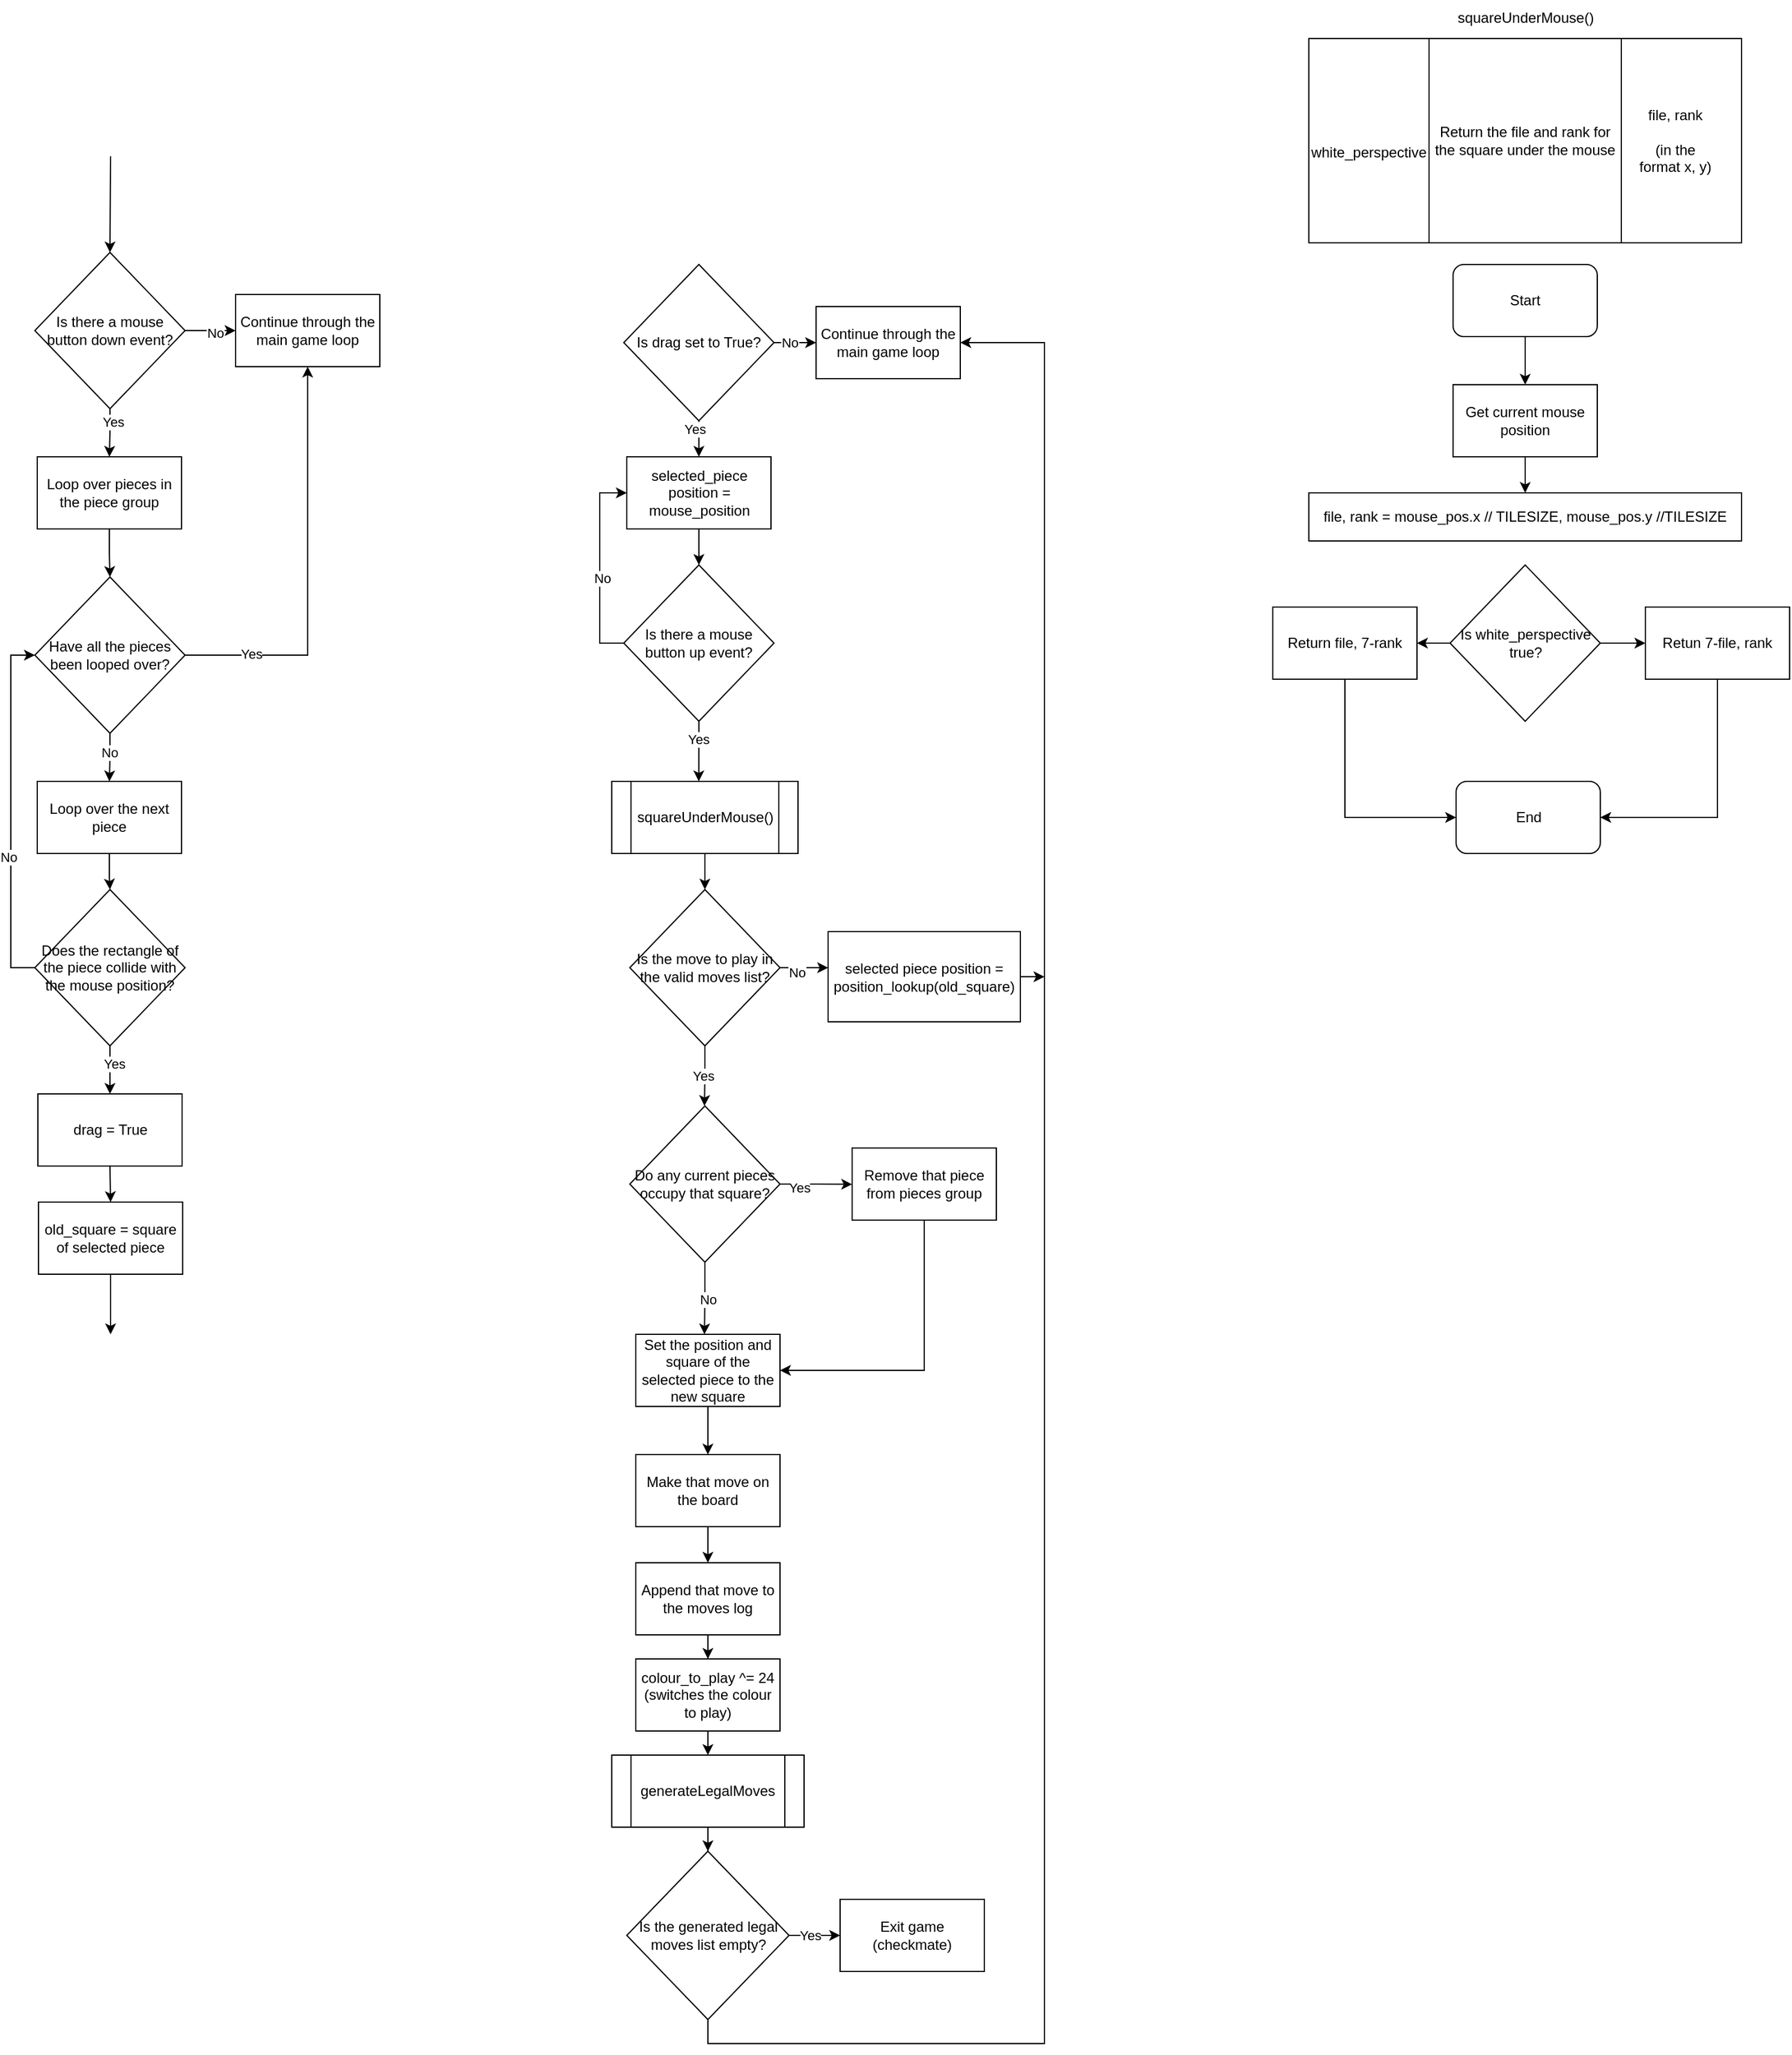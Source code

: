 <mxfile version="24.7.17" pages="2">
  <diagram name="Page-1" id="WWjf1nk2vu-T592nEqpy">
    <mxGraphModel dx="2087" dy="1313" grid="1" gridSize="10" guides="1" tooltips="1" connect="1" arrows="1" fold="1" page="0" pageScale="1" pageWidth="850" pageHeight="1100" math="0" shadow="0">
      <root>
        <mxCell id="0" />
        <mxCell id="1" parent="0" />
        <mxCell id="tSnbwrxk9L4w9iT0h2Ao-3" value="" style="group" parent="1" vertex="1" connectable="0">
          <mxGeometry x="-130" y="20" width="287" height="850" as="geometry" />
        </mxCell>
        <mxCell id="j4HEFnZdlxxGRdM0LMkN-6" style="edgeStyle=orthogonalEdgeStyle;rounded=0;orthogonalLoop=1;jettySize=auto;html=1;exitX=0.5;exitY=1;exitDx=0;exitDy=0;" parent="tSnbwrxk9L4w9iT0h2Ao-3" source="j4HEFnZdlxxGRdM0LMkN-3" target="j4HEFnZdlxxGRdM0LMkN-5" edge="1">
          <mxGeometry relative="1" as="geometry" />
        </mxCell>
        <mxCell id="j4HEFnZdlxxGRdM0LMkN-7" value="Yes" style="edgeLabel;html=1;align=center;verticalAlign=middle;resizable=0;points=[];" parent="j4HEFnZdlxxGRdM0LMkN-6" vertex="1" connectable="0">
          <mxGeometry x="-0.457" y="2" relative="1" as="geometry">
            <mxPoint as="offset" />
          </mxGeometry>
        </mxCell>
        <mxCell id="j4HEFnZdlxxGRdM0LMkN-8" style="edgeStyle=orthogonalEdgeStyle;rounded=0;orthogonalLoop=1;jettySize=auto;html=1;exitX=1;exitY=0.5;exitDx=0;exitDy=0;" parent="tSnbwrxk9L4w9iT0h2Ao-3" source="j4HEFnZdlxxGRdM0LMkN-3" target="j4HEFnZdlxxGRdM0LMkN-9" edge="1">
          <mxGeometry relative="1" as="geometry">
            <mxPoint x="177" y="65" as="targetPoint" />
          </mxGeometry>
        </mxCell>
        <mxCell id="j4HEFnZdlxxGRdM0LMkN-10" value="No" style="edgeLabel;html=1;align=center;verticalAlign=middle;resizable=0;points=[];" parent="j4HEFnZdlxxGRdM0LMkN-8" vertex="1" connectable="0">
          <mxGeometry x="0.167" y="-2" relative="1" as="geometry">
            <mxPoint as="offset" />
          </mxGeometry>
        </mxCell>
        <mxCell id="j4HEFnZdlxxGRdM0LMkN-3" value="Is there a mouse button down event?" style="rhombus;whiteSpace=wrap;html=1;" parent="tSnbwrxk9L4w9iT0h2Ao-3" vertex="1">
          <mxGeometry width="125" height="130" as="geometry" />
        </mxCell>
        <mxCell id="j4HEFnZdlxxGRdM0LMkN-16" style="edgeStyle=orthogonalEdgeStyle;rounded=0;orthogonalLoop=1;jettySize=auto;html=1;exitX=0.5;exitY=1;exitDx=0;exitDy=0;entryX=0.5;entryY=0;entryDx=0;entryDy=0;" parent="tSnbwrxk9L4w9iT0h2Ao-3" source="j4HEFnZdlxxGRdM0LMkN-5" target="LYYLvM-1oNf_IRfmcH3n-3" edge="1">
          <mxGeometry relative="1" as="geometry" />
        </mxCell>
        <mxCell id="j4HEFnZdlxxGRdM0LMkN-5" value="Loop over pieces in the piece group" style="rounded=0;whiteSpace=wrap;html=1;" parent="tSnbwrxk9L4w9iT0h2Ao-3" vertex="1">
          <mxGeometry x="2" y="170" width="120" height="60" as="geometry" />
        </mxCell>
        <mxCell id="j4HEFnZdlxxGRdM0LMkN-9" value="Continue through the main game loop" style="rounded=0;whiteSpace=wrap;html=1;" parent="tSnbwrxk9L4w9iT0h2Ao-3" vertex="1">
          <mxGeometry x="167" y="35" width="120" height="60" as="geometry" />
        </mxCell>
        <mxCell id="LYYLvM-1oNf_IRfmcH3n-2" style="edgeStyle=orthogonalEdgeStyle;rounded=0;orthogonalLoop=1;jettySize=auto;html=1;exitX=0.5;exitY=1;exitDx=0;exitDy=0;" parent="tSnbwrxk9L4w9iT0h2Ao-3" source="j4HEFnZdlxxGRdM0LMkN-12" target="LYYLvM-1oNf_IRfmcH3n-1" edge="1">
          <mxGeometry relative="1" as="geometry" />
        </mxCell>
        <mxCell id="LYYLvM-1oNf_IRfmcH3n-13" value="&lt;div&gt;Yes&lt;/div&gt;" style="edgeLabel;html=1;align=center;verticalAlign=middle;resizable=0;points=[];" parent="LYYLvM-1oNf_IRfmcH3n-2" vertex="1" connectable="0">
          <mxGeometry x="-0.249" y="3" relative="1" as="geometry">
            <mxPoint as="offset" />
          </mxGeometry>
        </mxCell>
        <mxCell id="LYYLvM-1oNf_IRfmcH3n-10" style="edgeStyle=orthogonalEdgeStyle;rounded=0;orthogonalLoop=1;jettySize=auto;html=1;exitX=0;exitY=0.5;exitDx=0;exitDy=0;entryX=0;entryY=0.5;entryDx=0;entryDy=0;" parent="tSnbwrxk9L4w9iT0h2Ao-3" source="j4HEFnZdlxxGRdM0LMkN-12" target="LYYLvM-1oNf_IRfmcH3n-3" edge="1">
          <mxGeometry relative="1" as="geometry" />
        </mxCell>
        <mxCell id="LYYLvM-1oNf_IRfmcH3n-12" value="No" style="edgeLabel;html=1;align=center;verticalAlign=middle;resizable=0;points=[];" parent="LYYLvM-1oNf_IRfmcH3n-10" vertex="1" connectable="0">
          <mxGeometry x="-0.253" y="2" relative="1" as="geometry">
            <mxPoint as="offset" />
          </mxGeometry>
        </mxCell>
        <mxCell id="j4HEFnZdlxxGRdM0LMkN-12" value="Does the rectangle of the piece collide with the mouse position?" style="rhombus;whiteSpace=wrap;html=1;" parent="tSnbwrxk9L4w9iT0h2Ao-3" vertex="1">
          <mxGeometry y="530" width="125" height="130" as="geometry" />
        </mxCell>
        <mxCell id="tSnbwrxk9L4w9iT0h2Ao-2" style="edgeStyle=orthogonalEdgeStyle;rounded=0;orthogonalLoop=1;jettySize=auto;html=1;exitX=0.5;exitY=1;exitDx=0;exitDy=0;entryX=0.5;entryY=0;entryDx=0;entryDy=0;" parent="tSnbwrxk9L4w9iT0h2Ao-3" source="LYYLvM-1oNf_IRfmcH3n-1" target="tSnbwrxk9L4w9iT0h2Ao-1" edge="1">
          <mxGeometry relative="1" as="geometry" />
        </mxCell>
        <mxCell id="LYYLvM-1oNf_IRfmcH3n-1" value="drag = True" style="rounded=0;whiteSpace=wrap;html=1;" parent="tSnbwrxk9L4w9iT0h2Ao-3" vertex="1">
          <mxGeometry x="2.5" y="700" width="120" height="60" as="geometry" />
        </mxCell>
        <mxCell id="LYYLvM-1oNf_IRfmcH3n-5" style="edgeStyle=orthogonalEdgeStyle;rounded=0;orthogonalLoop=1;jettySize=auto;html=1;exitX=1;exitY=0.5;exitDx=0;exitDy=0;entryX=0.5;entryY=1;entryDx=0;entryDy=0;" parent="tSnbwrxk9L4w9iT0h2Ao-3" source="LYYLvM-1oNf_IRfmcH3n-3" target="j4HEFnZdlxxGRdM0LMkN-9" edge="1">
          <mxGeometry relative="1" as="geometry" />
        </mxCell>
        <mxCell id="LYYLvM-1oNf_IRfmcH3n-6" value="Yes" style="edgeLabel;html=1;align=center;verticalAlign=middle;resizable=0;points=[];" parent="LYYLvM-1oNf_IRfmcH3n-5" vertex="1" connectable="0">
          <mxGeometry x="-0.678" y="1" relative="1" as="geometry">
            <mxPoint as="offset" />
          </mxGeometry>
        </mxCell>
        <mxCell id="LYYLvM-1oNf_IRfmcH3n-7" style="edgeStyle=orthogonalEdgeStyle;rounded=0;orthogonalLoop=1;jettySize=auto;html=1;exitX=0.5;exitY=1;exitDx=0;exitDy=0;" parent="tSnbwrxk9L4w9iT0h2Ao-3" source="LYYLvM-1oNf_IRfmcH3n-3" target="LYYLvM-1oNf_IRfmcH3n-8" edge="1">
          <mxGeometry relative="1" as="geometry">
            <mxPoint x="63" y="420" as="targetPoint" />
          </mxGeometry>
        </mxCell>
        <mxCell id="LYYLvM-1oNf_IRfmcH3n-11" value="No" style="edgeLabel;html=1;align=center;verticalAlign=middle;resizable=0;points=[];" parent="LYYLvM-1oNf_IRfmcH3n-7" vertex="1" connectable="0">
          <mxGeometry x="-0.21" y="-1" relative="1" as="geometry">
            <mxPoint as="offset" />
          </mxGeometry>
        </mxCell>
        <mxCell id="LYYLvM-1oNf_IRfmcH3n-3" value="Have all the pieces been looped over?" style="rhombus;whiteSpace=wrap;html=1;" parent="tSnbwrxk9L4w9iT0h2Ao-3" vertex="1">
          <mxGeometry y="270" width="125" height="130" as="geometry" />
        </mxCell>
        <mxCell id="LYYLvM-1oNf_IRfmcH3n-9" style="edgeStyle=orthogonalEdgeStyle;rounded=0;orthogonalLoop=1;jettySize=auto;html=1;exitX=0.5;exitY=1;exitDx=0;exitDy=0;" parent="tSnbwrxk9L4w9iT0h2Ao-3" source="LYYLvM-1oNf_IRfmcH3n-8" target="j4HEFnZdlxxGRdM0LMkN-12" edge="1">
          <mxGeometry relative="1" as="geometry" />
        </mxCell>
        <mxCell id="LYYLvM-1oNf_IRfmcH3n-8" value="Loop over the next piece" style="rounded=0;whiteSpace=wrap;html=1;" parent="tSnbwrxk9L4w9iT0h2Ao-3" vertex="1">
          <mxGeometry x="2" y="440" width="120" height="60" as="geometry" />
        </mxCell>
        <mxCell id="zBZ0H6l6l-4x_m-4qMEd-57" style="edgeStyle=orthogonalEdgeStyle;rounded=0;orthogonalLoop=1;jettySize=auto;html=1;exitX=0.5;exitY=1;exitDx=0;exitDy=0;" edge="1" parent="tSnbwrxk9L4w9iT0h2Ao-3" source="tSnbwrxk9L4w9iT0h2Ao-1">
          <mxGeometry relative="1" as="geometry">
            <mxPoint x="63" y="900" as="targetPoint" />
          </mxGeometry>
        </mxCell>
        <mxCell id="tSnbwrxk9L4w9iT0h2Ao-1" value="old_square = square of selected piece" style="rounded=0;whiteSpace=wrap;html=1;" parent="tSnbwrxk9L4w9iT0h2Ao-3" vertex="1">
          <mxGeometry x="3" y="790" width="120" height="60" as="geometry" />
        </mxCell>
        <mxCell id="tSnbwrxk9L4w9iT0h2Ao-8" style="edgeStyle=orthogonalEdgeStyle;rounded=0;orthogonalLoop=1;jettySize=auto;html=1;exitX=1;exitY=0.5;exitDx=0;exitDy=0;entryX=0;entryY=0.5;entryDx=0;entryDy=0;" parent="1" source="tSnbwrxk9L4w9iT0h2Ao-5" target="tSnbwrxk9L4w9iT0h2Ao-7" edge="1">
          <mxGeometry relative="1" as="geometry" />
        </mxCell>
        <mxCell id="tSnbwrxk9L4w9iT0h2Ao-9" value="No" style="edgeLabel;html=1;align=center;verticalAlign=middle;resizable=0;points=[];" parent="tSnbwrxk9L4w9iT0h2Ao-8" vertex="1" connectable="0">
          <mxGeometry x="-0.274" relative="1" as="geometry">
            <mxPoint as="offset" />
          </mxGeometry>
        </mxCell>
        <mxCell id="tSnbwrxk9L4w9iT0h2Ao-11" style="edgeStyle=orthogonalEdgeStyle;rounded=0;orthogonalLoop=1;jettySize=auto;html=1;exitX=0.5;exitY=1;exitDx=0;exitDy=0;" parent="1" source="tSnbwrxk9L4w9iT0h2Ao-5" target="tSnbwrxk9L4w9iT0h2Ao-10" edge="1">
          <mxGeometry relative="1" as="geometry" />
        </mxCell>
        <mxCell id="tSnbwrxk9L4w9iT0h2Ao-17" value="Yes" style="edgeLabel;html=1;align=center;verticalAlign=middle;resizable=0;points=[];" parent="tSnbwrxk9L4w9iT0h2Ao-11" vertex="1" connectable="0">
          <mxGeometry x="-0.72" y="-4" relative="1" as="geometry">
            <mxPoint as="offset" />
          </mxGeometry>
        </mxCell>
        <mxCell id="tSnbwrxk9L4w9iT0h2Ao-5" value="Is drag set to True?" style="rhombus;whiteSpace=wrap;html=1;" parent="1" vertex="1">
          <mxGeometry x="360" y="30" width="125" height="130" as="geometry" />
        </mxCell>
        <mxCell id="tSnbwrxk9L4w9iT0h2Ao-7" value="Continue through the main game loop" style="rounded=0;whiteSpace=wrap;html=1;" parent="1" vertex="1">
          <mxGeometry x="520" y="65" width="120" height="60" as="geometry" />
        </mxCell>
        <mxCell id="tSnbwrxk9L4w9iT0h2Ao-14" style="edgeStyle=orthogonalEdgeStyle;rounded=0;orthogonalLoop=1;jettySize=auto;html=1;exitX=0.5;exitY=1;exitDx=0;exitDy=0;entryX=0.5;entryY=0;entryDx=0;entryDy=0;" parent="1" source="tSnbwrxk9L4w9iT0h2Ao-10" target="tSnbwrxk9L4w9iT0h2Ao-13" edge="1">
          <mxGeometry relative="1" as="geometry" />
        </mxCell>
        <mxCell id="tSnbwrxk9L4w9iT0h2Ao-10" value="selected_piece position = mouse_position" style="rounded=0;whiteSpace=wrap;html=1;" parent="1" vertex="1">
          <mxGeometry x="362.5" y="190" width="120" height="60" as="geometry" />
        </mxCell>
        <mxCell id="tSnbwrxk9L4w9iT0h2Ao-15" style="edgeStyle=orthogonalEdgeStyle;rounded=0;orthogonalLoop=1;jettySize=auto;html=1;exitX=0;exitY=0.5;exitDx=0;exitDy=0;entryX=0;entryY=0.5;entryDx=0;entryDy=0;" parent="1" source="tSnbwrxk9L4w9iT0h2Ao-13" target="tSnbwrxk9L4w9iT0h2Ao-10" edge="1">
          <mxGeometry relative="1" as="geometry" />
        </mxCell>
        <mxCell id="tSnbwrxk9L4w9iT0h2Ao-16" value="No" style="edgeLabel;html=1;align=center;verticalAlign=middle;resizable=0;points=[];" parent="tSnbwrxk9L4w9iT0h2Ao-15" vertex="1" connectable="0">
          <mxGeometry x="-0.111" y="-2" relative="1" as="geometry">
            <mxPoint as="offset" />
          </mxGeometry>
        </mxCell>
        <mxCell id="tSnbwrxk9L4w9iT0h2Ao-18" style="edgeStyle=orthogonalEdgeStyle;rounded=0;orthogonalLoop=1;jettySize=auto;html=1;exitX=0.5;exitY=1;exitDx=0;exitDy=0;" parent="1" source="tSnbwrxk9L4w9iT0h2Ao-13" edge="1">
          <mxGeometry relative="1" as="geometry">
            <mxPoint x="422.412" y="460" as="targetPoint" />
            <Array as="points">
              <mxPoint x="422" y="420" />
              <mxPoint x="422" y="420" />
            </Array>
          </mxGeometry>
        </mxCell>
        <mxCell id="tSnbwrxk9L4w9iT0h2Ao-19" value="Yes" style="edgeLabel;html=1;align=center;verticalAlign=middle;resizable=0;points=[];" parent="tSnbwrxk9L4w9iT0h2Ao-18" vertex="1" connectable="0">
          <mxGeometry x="-0.461" y="-1" relative="1" as="geometry">
            <mxPoint y="1" as="offset" />
          </mxGeometry>
        </mxCell>
        <mxCell id="tSnbwrxk9L4w9iT0h2Ao-13" value="Is there a mouse button up event?" style="rhombus;whiteSpace=wrap;html=1;" parent="1" vertex="1">
          <mxGeometry x="360" y="280" width="125" height="130" as="geometry" />
        </mxCell>
        <mxCell id="tSnbwrxk9L4w9iT0h2Ao-22" style="edgeStyle=orthogonalEdgeStyle;rounded=0;orthogonalLoop=1;jettySize=auto;html=1;exitX=0.5;exitY=1;exitDx=0;exitDy=0;entryX=0.5;entryY=0;entryDx=0;entryDy=0;" parent="1" source="tSnbwrxk9L4w9iT0h2Ao-21" target="tSnbwrxk9L4w9iT0h2Ao-24" edge="1">
          <mxGeometry relative="1" as="geometry">
            <mxPoint x="422.498" y="580" as="targetPoint" />
          </mxGeometry>
        </mxCell>
        <mxCell id="tSnbwrxk9L4w9iT0h2Ao-21" value="squareUnderMouse()" style="shape=process;whiteSpace=wrap;html=1;backgroundOutline=1;" parent="1" vertex="1">
          <mxGeometry x="350" y="460" width="155" height="60" as="geometry" />
        </mxCell>
        <mxCell id="tSnbwrxk9L4w9iT0h2Ao-25" style="edgeStyle=orthogonalEdgeStyle;rounded=0;orthogonalLoop=1;jettySize=auto;html=1;exitX=0.5;exitY=1;exitDx=0;exitDy=0;" parent="1" source="tSnbwrxk9L4w9iT0h2Ao-24" edge="1">
          <mxGeometry relative="1" as="geometry">
            <mxPoint x="427.118" y="730" as="targetPoint" />
          </mxGeometry>
        </mxCell>
        <mxCell id="zBZ0H6l6l-4x_m-4qMEd-29" value="Yes" style="edgeLabel;html=1;align=center;verticalAlign=middle;resizable=0;points=[];" vertex="1" connectable="0" parent="tSnbwrxk9L4w9iT0h2Ao-25">
          <mxGeometry x="-0.016" y="-2" relative="1" as="geometry">
            <mxPoint as="offset" />
          </mxGeometry>
        </mxCell>
        <mxCell id="tSnbwrxk9L4w9iT0h2Ao-26" style="edgeStyle=orthogonalEdgeStyle;rounded=0;orthogonalLoop=1;jettySize=auto;html=1;exitX=1;exitY=0.5;exitDx=0;exitDy=0;" parent="1" source="tSnbwrxk9L4w9iT0h2Ao-24" edge="1">
          <mxGeometry relative="1" as="geometry">
            <mxPoint x="530" y="615" as="targetPoint" />
          </mxGeometry>
        </mxCell>
        <mxCell id="zBZ0H6l6l-4x_m-4qMEd-25" value="No" style="edgeLabel;html=1;align=center;verticalAlign=middle;resizable=0;points=[];" vertex="1" connectable="0" parent="tSnbwrxk9L4w9iT0h2Ao-26">
          <mxGeometry x="-0.329" y="-4" relative="1" as="geometry">
            <mxPoint as="offset" />
          </mxGeometry>
        </mxCell>
        <mxCell id="tSnbwrxk9L4w9iT0h2Ao-24" value="Is the move to play in the valid moves list?" style="rhombus;whiteSpace=wrap;html=1;" parent="1" vertex="1">
          <mxGeometry x="365" y="550" width="125" height="130" as="geometry" />
        </mxCell>
        <mxCell id="zBZ0H6l6l-4x_m-4qMEd-24" value="" style="group" vertex="1" connectable="0" parent="1">
          <mxGeometry x="900" y="-190" width="430" height="710" as="geometry" />
        </mxCell>
        <mxCell id="zBZ0H6l6l-4x_m-4qMEd-6" value="" style="group" vertex="1" connectable="0" parent="zBZ0H6l6l-4x_m-4qMEd-24">
          <mxGeometry x="30" width="360" height="202" as="geometry" />
        </mxCell>
        <mxCell id="zBZ0H6l6l-4x_m-4qMEd-4" value="" style="group" vertex="1" connectable="0" parent="zBZ0H6l6l-4x_m-4qMEd-6">
          <mxGeometry y="32" width="360" height="170" as="geometry" />
        </mxCell>
        <mxCell id="zBZ0H6l6l-4x_m-4qMEd-1" value="Return the file and rank for the square under the mouse" style="shape=process;whiteSpace=wrap;html=1;backgroundOutline=1;size=0.278;" vertex="1" parent="zBZ0H6l6l-4x_m-4qMEd-4">
          <mxGeometry width="360" height="170" as="geometry" />
        </mxCell>
        <mxCell id="zBZ0H6l6l-4x_m-4qMEd-2" value="white_perspective" style="text;html=1;align=center;verticalAlign=middle;whiteSpace=wrap;rounded=0;" vertex="1" parent="zBZ0H6l6l-4x_m-4qMEd-4">
          <mxGeometry x="20" y="80" width="60" height="30" as="geometry" />
        </mxCell>
        <mxCell id="zBZ0H6l6l-4x_m-4qMEd-3" value="file, rank&lt;div&gt;&lt;br&gt;&lt;/div&gt;&lt;div&gt;(in the format x, y)&lt;/div&gt;" style="text;html=1;align=center;verticalAlign=middle;whiteSpace=wrap;rounded=0;" vertex="1" parent="zBZ0H6l6l-4x_m-4qMEd-4">
          <mxGeometry x="270" y="70" width="70" height="30" as="geometry" />
        </mxCell>
        <mxCell id="zBZ0H6l6l-4x_m-4qMEd-5" value="squareUnderMouse()" style="text;html=1;align=center;verticalAlign=middle;resizable=0;points=[];autosize=1;strokeColor=none;fillColor=none;" vertex="1" parent="zBZ0H6l6l-4x_m-4qMEd-6">
          <mxGeometry x="110" width="140" height="30" as="geometry" />
        </mxCell>
        <mxCell id="zBZ0H6l6l-4x_m-4qMEd-23" value="" style="group" vertex="1" connectable="0" parent="zBZ0H6l6l-4x_m-4qMEd-24">
          <mxGeometry y="220" width="430" height="490" as="geometry" />
        </mxCell>
        <mxCell id="zBZ0H6l6l-4x_m-4qMEd-10" style="edgeStyle=orthogonalEdgeStyle;rounded=0;orthogonalLoop=1;jettySize=auto;html=1;exitX=0.5;exitY=1;exitDx=0;exitDy=0;entryX=0.5;entryY=0;entryDx=0;entryDy=0;" edge="1" parent="zBZ0H6l6l-4x_m-4qMEd-23" source="zBZ0H6l6l-4x_m-4qMEd-8" target="zBZ0H6l6l-4x_m-4qMEd-9">
          <mxGeometry relative="1" as="geometry" />
        </mxCell>
        <mxCell id="zBZ0H6l6l-4x_m-4qMEd-8" value="Start" style="rounded=1;whiteSpace=wrap;html=1;" vertex="1" parent="zBZ0H6l6l-4x_m-4qMEd-23">
          <mxGeometry x="150" width="120" height="60" as="geometry" />
        </mxCell>
        <mxCell id="zBZ0H6l6l-4x_m-4qMEd-13" style="edgeStyle=orthogonalEdgeStyle;rounded=0;orthogonalLoop=1;jettySize=auto;html=1;exitX=0.5;exitY=1;exitDx=0;exitDy=0;" edge="1" parent="zBZ0H6l6l-4x_m-4qMEd-23" source="zBZ0H6l6l-4x_m-4qMEd-9" target="zBZ0H6l6l-4x_m-4qMEd-12">
          <mxGeometry relative="1" as="geometry" />
        </mxCell>
        <mxCell id="zBZ0H6l6l-4x_m-4qMEd-9" value="Get current mouse position" style="rounded=0;whiteSpace=wrap;html=1;" vertex="1" parent="zBZ0H6l6l-4x_m-4qMEd-23">
          <mxGeometry x="150" y="100" width="120" height="60" as="geometry" />
        </mxCell>
        <mxCell id="zBZ0H6l6l-4x_m-4qMEd-12" value="file, rank = mouse_pos.x // TILESIZE, mouse_pos.y //TILESIZE" style="rounded=0;whiteSpace=wrap;html=1;" vertex="1" parent="zBZ0H6l6l-4x_m-4qMEd-23">
          <mxGeometry x="30" y="190" width="360" height="40" as="geometry" />
        </mxCell>
        <mxCell id="zBZ0H6l6l-4x_m-4qMEd-18" style="edgeStyle=orthogonalEdgeStyle;rounded=0;orthogonalLoop=1;jettySize=auto;html=1;exitX=0;exitY=0.5;exitDx=0;exitDy=0;entryX=1;entryY=0.5;entryDx=0;entryDy=0;" edge="1" parent="zBZ0H6l6l-4x_m-4qMEd-23" source="zBZ0H6l6l-4x_m-4qMEd-15" target="zBZ0H6l6l-4x_m-4qMEd-16">
          <mxGeometry relative="1" as="geometry" />
        </mxCell>
        <mxCell id="zBZ0H6l6l-4x_m-4qMEd-19" style="edgeStyle=orthogonalEdgeStyle;rounded=0;orthogonalLoop=1;jettySize=auto;html=1;exitX=1;exitY=0.5;exitDx=0;exitDy=0;entryX=0;entryY=0.5;entryDx=0;entryDy=0;" edge="1" parent="zBZ0H6l6l-4x_m-4qMEd-23" source="zBZ0H6l6l-4x_m-4qMEd-15" target="zBZ0H6l6l-4x_m-4qMEd-17">
          <mxGeometry relative="1" as="geometry" />
        </mxCell>
        <mxCell id="zBZ0H6l6l-4x_m-4qMEd-15" value="Is white_perspective true?" style="rhombus;whiteSpace=wrap;html=1;" vertex="1" parent="zBZ0H6l6l-4x_m-4qMEd-23">
          <mxGeometry x="147.5" y="250" width="125" height="130" as="geometry" />
        </mxCell>
        <mxCell id="zBZ0H6l6l-4x_m-4qMEd-22" style="edgeStyle=orthogonalEdgeStyle;rounded=0;orthogonalLoop=1;jettySize=auto;html=1;exitX=0.5;exitY=1;exitDx=0;exitDy=0;entryX=0;entryY=0.5;entryDx=0;entryDy=0;" edge="1" parent="zBZ0H6l6l-4x_m-4qMEd-23" source="zBZ0H6l6l-4x_m-4qMEd-16" target="zBZ0H6l6l-4x_m-4qMEd-20">
          <mxGeometry relative="1" as="geometry" />
        </mxCell>
        <mxCell id="zBZ0H6l6l-4x_m-4qMEd-16" value="Return file, 7-rank" style="rounded=0;whiteSpace=wrap;html=1;" vertex="1" parent="zBZ0H6l6l-4x_m-4qMEd-23">
          <mxGeometry y="285" width="120" height="60" as="geometry" />
        </mxCell>
        <mxCell id="zBZ0H6l6l-4x_m-4qMEd-21" style="edgeStyle=orthogonalEdgeStyle;rounded=0;orthogonalLoop=1;jettySize=auto;html=1;exitX=0.5;exitY=1;exitDx=0;exitDy=0;entryX=1;entryY=0.5;entryDx=0;entryDy=0;" edge="1" parent="zBZ0H6l6l-4x_m-4qMEd-23" source="zBZ0H6l6l-4x_m-4qMEd-17" target="zBZ0H6l6l-4x_m-4qMEd-20">
          <mxGeometry relative="1" as="geometry" />
        </mxCell>
        <mxCell id="zBZ0H6l6l-4x_m-4qMEd-17" value="Retun 7-file, rank" style="rounded=0;whiteSpace=wrap;html=1;" vertex="1" parent="zBZ0H6l6l-4x_m-4qMEd-23">
          <mxGeometry x="310" y="285" width="120" height="60" as="geometry" />
        </mxCell>
        <mxCell id="zBZ0H6l6l-4x_m-4qMEd-20" value="End" style="rounded=1;whiteSpace=wrap;html=1;" vertex="1" parent="zBZ0H6l6l-4x_m-4qMEd-23">
          <mxGeometry x="152.5" y="430" width="120" height="60" as="geometry" />
        </mxCell>
        <mxCell id="zBZ0H6l6l-4x_m-4qMEd-55" style="edgeStyle=orthogonalEdgeStyle;rounded=0;orthogonalLoop=1;jettySize=auto;html=1;exitX=1;exitY=0.5;exitDx=0;exitDy=0;" edge="1" parent="1" source="zBZ0H6l6l-4x_m-4qMEd-26">
          <mxGeometry relative="1" as="geometry">
            <mxPoint x="710" y="622.294" as="targetPoint" />
          </mxGeometry>
        </mxCell>
        <mxCell id="zBZ0H6l6l-4x_m-4qMEd-26" value="selected piece position = position_lookup(old_square)" style="rounded=0;whiteSpace=wrap;html=1;" vertex="1" parent="1">
          <mxGeometry x="530" y="585" width="160" height="75" as="geometry" />
        </mxCell>
        <mxCell id="zBZ0H6l6l-4x_m-4qMEd-30" style="edgeStyle=orthogonalEdgeStyle;rounded=0;orthogonalLoop=1;jettySize=auto;html=1;exitX=0.5;exitY=1;exitDx=0;exitDy=0;" edge="1" parent="1" source="zBZ0H6l6l-4x_m-4qMEd-28">
          <mxGeometry relative="1" as="geometry">
            <mxPoint x="427.118" y="920" as="targetPoint" />
          </mxGeometry>
        </mxCell>
        <mxCell id="zBZ0H6l6l-4x_m-4qMEd-34" value="No" style="edgeLabel;html=1;align=center;verticalAlign=middle;resizable=0;points=[];" vertex="1" connectable="0" parent="zBZ0H6l6l-4x_m-4qMEd-30">
          <mxGeometry x="0.021" y="2" relative="1" as="geometry">
            <mxPoint as="offset" />
          </mxGeometry>
        </mxCell>
        <mxCell id="zBZ0H6l6l-4x_m-4qMEd-31" style="edgeStyle=orthogonalEdgeStyle;rounded=0;orthogonalLoop=1;jettySize=auto;html=1;exitX=1;exitY=0.5;exitDx=0;exitDy=0;" edge="1" parent="1" source="zBZ0H6l6l-4x_m-4qMEd-28">
          <mxGeometry relative="1" as="geometry">
            <mxPoint x="550" y="795.235" as="targetPoint" />
          </mxGeometry>
        </mxCell>
        <mxCell id="zBZ0H6l6l-4x_m-4qMEd-32" value="Yes" style="edgeLabel;html=1;align=center;verticalAlign=middle;resizable=0;points=[];" vertex="1" connectable="0" parent="zBZ0H6l6l-4x_m-4qMEd-31">
          <mxGeometry x="-0.436" y="-3" relative="1" as="geometry">
            <mxPoint x="-1" as="offset" />
          </mxGeometry>
        </mxCell>
        <mxCell id="zBZ0H6l6l-4x_m-4qMEd-28" value="Do any current pieces occupy that square?" style="rhombus;whiteSpace=wrap;html=1;" vertex="1" parent="1">
          <mxGeometry x="365" y="730" width="125" height="130" as="geometry" />
        </mxCell>
        <mxCell id="zBZ0H6l6l-4x_m-4qMEd-36" style="edgeStyle=orthogonalEdgeStyle;rounded=0;orthogonalLoop=1;jettySize=auto;html=1;exitX=0.5;exitY=1;exitDx=0;exitDy=0;entryX=1;entryY=0.5;entryDx=0;entryDy=0;" edge="1" parent="1" source="zBZ0H6l6l-4x_m-4qMEd-33" target="zBZ0H6l6l-4x_m-4qMEd-35">
          <mxGeometry relative="1" as="geometry" />
        </mxCell>
        <mxCell id="zBZ0H6l6l-4x_m-4qMEd-33" value="Remove that piece from pieces group" style="rounded=0;whiteSpace=wrap;html=1;" vertex="1" parent="1">
          <mxGeometry x="550" y="765" width="120" height="60" as="geometry" />
        </mxCell>
        <mxCell id="zBZ0H6l6l-4x_m-4qMEd-38" style="edgeStyle=orthogonalEdgeStyle;rounded=0;orthogonalLoop=1;jettySize=auto;html=1;exitX=0.5;exitY=1;exitDx=0;exitDy=0;" edge="1" parent="1" source="zBZ0H6l6l-4x_m-4qMEd-35" target="zBZ0H6l6l-4x_m-4qMEd-37">
          <mxGeometry relative="1" as="geometry" />
        </mxCell>
        <mxCell id="zBZ0H6l6l-4x_m-4qMEd-35" value="Set the position and square of the selected piece to the new square" style="rounded=0;whiteSpace=wrap;html=1;" vertex="1" parent="1">
          <mxGeometry x="370" y="920" width="120" height="60" as="geometry" />
        </mxCell>
        <mxCell id="zBZ0H6l6l-4x_m-4qMEd-40" style="edgeStyle=orthogonalEdgeStyle;rounded=0;orthogonalLoop=1;jettySize=auto;html=1;exitX=0.5;exitY=1;exitDx=0;exitDy=0;entryX=0.5;entryY=0;entryDx=0;entryDy=0;" edge="1" parent="1" source="zBZ0H6l6l-4x_m-4qMEd-37" target="zBZ0H6l6l-4x_m-4qMEd-39">
          <mxGeometry relative="1" as="geometry" />
        </mxCell>
        <mxCell id="zBZ0H6l6l-4x_m-4qMEd-37" value="Make that move on the board" style="rounded=0;whiteSpace=wrap;html=1;" vertex="1" parent="1">
          <mxGeometry x="370" y="1020" width="120" height="60" as="geometry" />
        </mxCell>
        <mxCell id="zBZ0H6l6l-4x_m-4qMEd-42" style="edgeStyle=orthogonalEdgeStyle;rounded=0;orthogonalLoop=1;jettySize=auto;html=1;exitX=0.5;exitY=1;exitDx=0;exitDy=0;" edge="1" parent="1" source="zBZ0H6l6l-4x_m-4qMEd-39" target="zBZ0H6l6l-4x_m-4qMEd-41">
          <mxGeometry relative="1" as="geometry" />
        </mxCell>
        <mxCell id="zBZ0H6l6l-4x_m-4qMEd-39" value="Append that move to the moves log" style="rounded=0;whiteSpace=wrap;html=1;" vertex="1" parent="1">
          <mxGeometry x="370" y="1110" width="120" height="60" as="geometry" />
        </mxCell>
        <mxCell id="zBZ0H6l6l-4x_m-4qMEd-45" style="edgeStyle=orthogonalEdgeStyle;rounded=0;orthogonalLoop=1;jettySize=auto;html=1;exitX=0.5;exitY=1;exitDx=0;exitDy=0;entryX=0.5;entryY=0;entryDx=0;entryDy=0;" edge="1" parent="1" source="zBZ0H6l6l-4x_m-4qMEd-41" target="zBZ0H6l6l-4x_m-4qMEd-44">
          <mxGeometry relative="1" as="geometry" />
        </mxCell>
        <mxCell id="zBZ0H6l6l-4x_m-4qMEd-41" value="colour_to_play ^= 24&lt;div&gt;(switches the colour to play)&lt;/div&gt;" style="rounded=0;whiteSpace=wrap;html=1;" vertex="1" parent="1">
          <mxGeometry x="370" y="1190" width="120" height="60" as="geometry" />
        </mxCell>
        <mxCell id="zBZ0H6l6l-4x_m-4qMEd-52" style="edgeStyle=orthogonalEdgeStyle;rounded=0;orthogonalLoop=1;jettySize=auto;html=1;exitX=0.5;exitY=1;exitDx=0;exitDy=0;" edge="1" parent="1" source="zBZ0H6l6l-4x_m-4qMEd-44" target="zBZ0H6l6l-4x_m-4qMEd-47">
          <mxGeometry relative="1" as="geometry" />
        </mxCell>
        <mxCell id="zBZ0H6l6l-4x_m-4qMEd-44" value="generateLegalMoves" style="shape=process;whiteSpace=wrap;html=1;backgroundOutline=1;" vertex="1" parent="1">
          <mxGeometry x="350" y="1270" width="160" height="60" as="geometry" />
        </mxCell>
        <mxCell id="zBZ0H6l6l-4x_m-4qMEd-49" style="edgeStyle=orthogonalEdgeStyle;rounded=0;orthogonalLoop=1;jettySize=auto;html=1;exitX=1;exitY=0.5;exitDx=0;exitDy=0;" edge="1" parent="1" source="zBZ0H6l6l-4x_m-4qMEd-47" target="zBZ0H6l6l-4x_m-4qMEd-48">
          <mxGeometry relative="1" as="geometry" />
        </mxCell>
        <mxCell id="zBZ0H6l6l-4x_m-4qMEd-50" value="Yes" style="edgeLabel;html=1;align=center;verticalAlign=middle;resizable=0;points=[];" vertex="1" connectable="0" parent="zBZ0H6l6l-4x_m-4qMEd-49">
          <mxGeometry x="-0.173" relative="1" as="geometry">
            <mxPoint as="offset" />
          </mxGeometry>
        </mxCell>
        <mxCell id="zBZ0H6l6l-4x_m-4qMEd-53" style="edgeStyle=orthogonalEdgeStyle;rounded=0;orthogonalLoop=1;jettySize=auto;html=1;exitX=0.5;exitY=1;exitDx=0;exitDy=0;entryX=1;entryY=0.5;entryDx=0;entryDy=0;" edge="1" parent="1" source="zBZ0H6l6l-4x_m-4qMEd-47" target="tSnbwrxk9L4w9iT0h2Ao-7">
          <mxGeometry relative="1" as="geometry">
            <mxPoint x="780" y="900" as="targetPoint" />
            <Array as="points">
              <mxPoint x="430" y="1510" />
              <mxPoint x="710" y="1510" />
              <mxPoint x="710" y="95" />
            </Array>
          </mxGeometry>
        </mxCell>
        <mxCell id="zBZ0H6l6l-4x_m-4qMEd-47" value="Is the generated legal moves list empty?" style="rhombus;whiteSpace=wrap;html=1;" vertex="1" parent="1">
          <mxGeometry x="362.5" y="1350" width="135" height="140" as="geometry" />
        </mxCell>
        <mxCell id="zBZ0H6l6l-4x_m-4qMEd-48" value="Exit game&lt;div&gt;(checkmate)&lt;/div&gt;" style="rounded=0;whiteSpace=wrap;html=1;" vertex="1" parent="1">
          <mxGeometry x="540" y="1390" width="120" height="60" as="geometry" />
        </mxCell>
        <mxCell id="zBZ0H6l6l-4x_m-4qMEd-56" value="" style="endArrow=classic;html=1;rounded=0;entryX=0.5;entryY=0;entryDx=0;entryDy=0;" edge="1" parent="1" target="j4HEFnZdlxxGRdM0LMkN-3">
          <mxGeometry width="50" height="50" relative="1" as="geometry">
            <mxPoint x="-67" y="-60" as="sourcePoint" />
            <mxPoint x="-30" y="-120" as="targetPoint" />
          </mxGeometry>
        </mxCell>
      </root>
    </mxGraphModel>
  </diagram>
  <diagram id="MpfyHeQGZ6Uqk9ZWa3Q-" name="Page-2">
    <mxGraphModel grid="1" page="1" gridSize="10" guides="1" tooltips="1" connect="1" arrows="1" fold="1" pageScale="1" pageWidth="850" pageHeight="1100" math="0" shadow="0">
      <root>
        <mxCell id="0" />
        <mxCell id="1" parent="0" />
      </root>
    </mxGraphModel>
  </diagram>
</mxfile>
